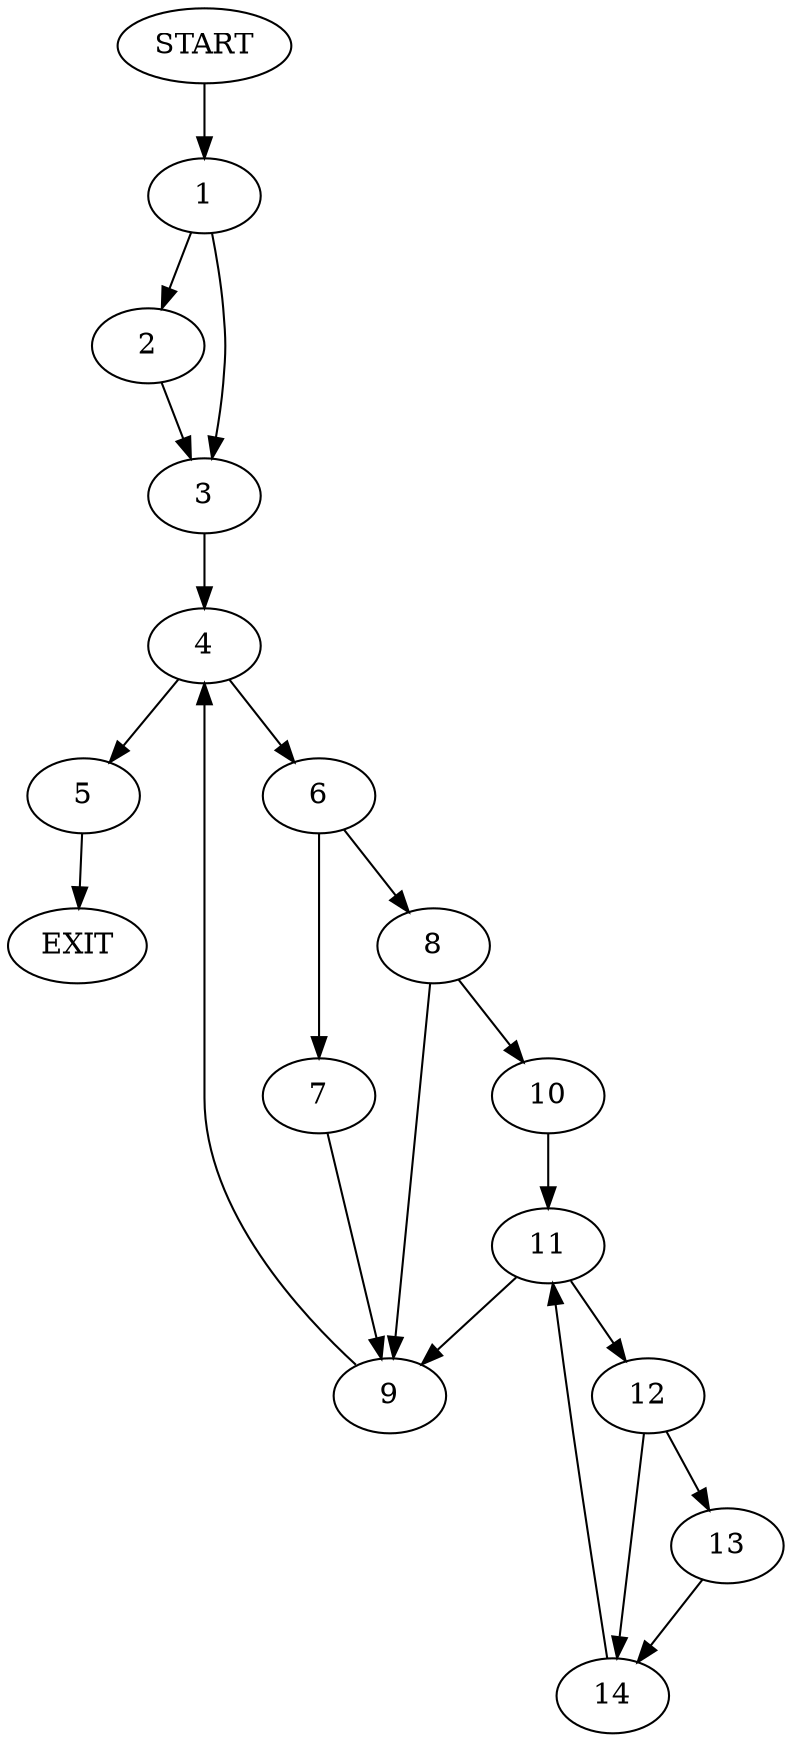 digraph {
0 [label="START"]
15 [label="EXIT"]
0 -> 1
1 -> 2
1 -> 3
2 -> 3
3 -> 4
4 -> 5
4 -> 6
6 -> 7
6 -> 8
5 -> 15
7 -> 9
8 -> 10
8 -> 9
9 -> 4
10 -> 11
11 -> 12
11 -> 9
12 -> 13
12 -> 14
14 -> 11
13 -> 14
}
